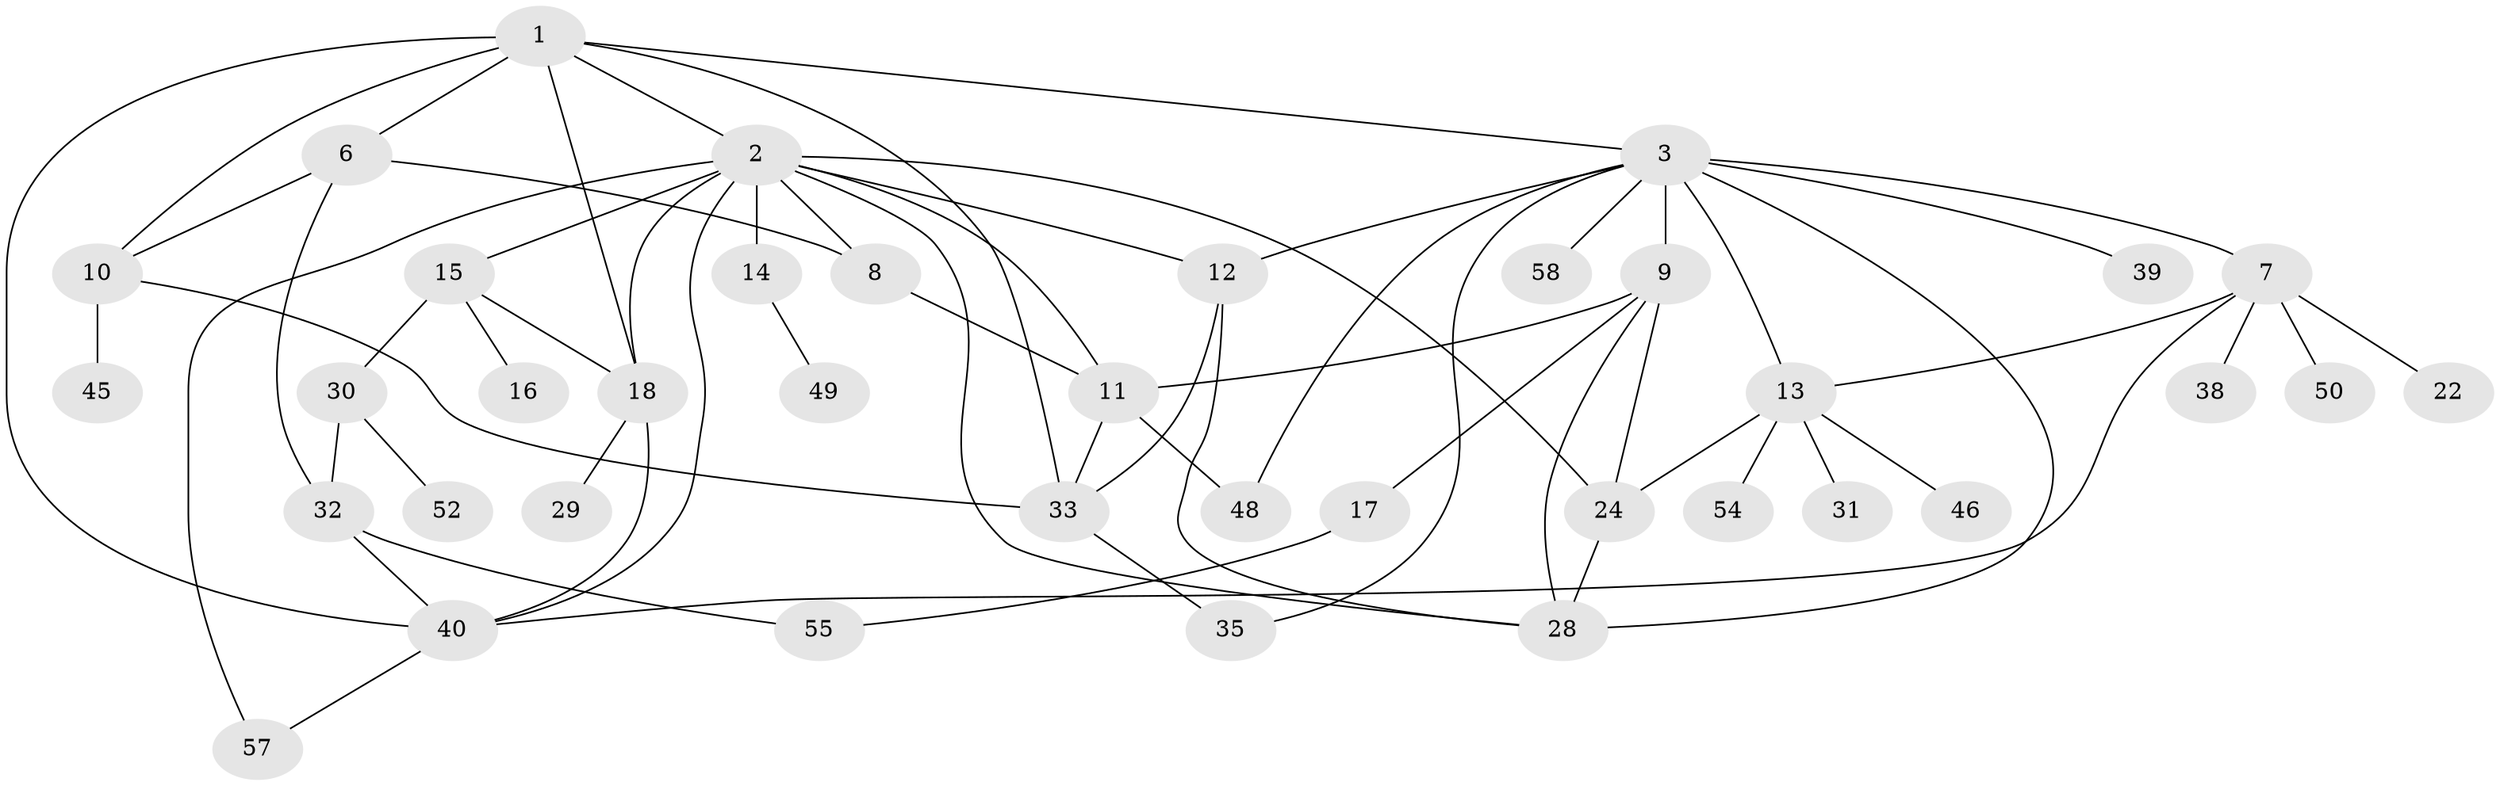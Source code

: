// original degree distribution, {8: 0.017241379310344827, 9: 0.017241379310344827, 10: 0.017241379310344827, 4: 0.13793103448275862, 3: 0.22413793103448276, 5: 0.06896551724137931, 6: 0.034482758620689655, 2: 0.1724137931034483, 1: 0.3103448275862069}
// Generated by graph-tools (version 1.1) at 2025/41/03/06/25 10:41:29]
// undirected, 38 vertices, 63 edges
graph export_dot {
graph [start="1"]
  node [color=gray90,style=filled];
  1 [super="+44"];
  2 [super="+4"];
  3 [super="+5"];
  6 [super="+20"];
  7 [super="+25"];
  8 [super="+43"];
  9 [super="+51"];
  10 [super="+42"];
  11 [super="+26"];
  12;
  13 [super="+23"];
  14 [super="+27"];
  15 [super="+36"];
  16;
  17 [super="+21"];
  18 [super="+19"];
  22;
  24 [super="+37"];
  28 [super="+41"];
  29;
  30;
  31;
  32 [super="+47"];
  33 [super="+34"];
  35;
  38;
  39;
  40 [super="+53"];
  45;
  46;
  48;
  49 [super="+56"];
  50;
  52;
  54;
  55;
  57;
  58;
  1 -- 2;
  1 -- 3;
  1 -- 6;
  1 -- 10;
  1 -- 18;
  1 -- 33;
  1 -- 40;
  2 -- 8;
  2 -- 11;
  2 -- 14;
  2 -- 15;
  2 -- 18;
  2 -- 24;
  2 -- 12;
  2 -- 57;
  2 -- 28;
  2 -- 40;
  3 -- 7;
  3 -- 9;
  3 -- 13;
  3 -- 39;
  3 -- 58;
  3 -- 35;
  3 -- 12;
  3 -- 48;
  3 -- 28 [weight=2];
  6 -- 32;
  6 -- 8;
  6 -- 10;
  7 -- 22;
  7 -- 38;
  7 -- 50;
  7 -- 13;
  7 -- 40;
  8 -- 11;
  9 -- 17;
  9 -- 24;
  9 -- 28;
  9 -- 11;
  10 -- 33;
  10 -- 45;
  11 -- 48;
  11 -- 33;
  12 -- 28;
  12 -- 33;
  13 -- 54;
  13 -- 24;
  13 -- 46;
  13 -- 31;
  14 -- 49;
  15 -- 16;
  15 -- 30;
  15 -- 18;
  17 -- 55;
  18 -- 40;
  18 -- 29;
  24 -- 28;
  30 -- 52;
  30 -- 32;
  32 -- 40;
  32 -- 55;
  33 -- 35;
  40 -- 57;
}

